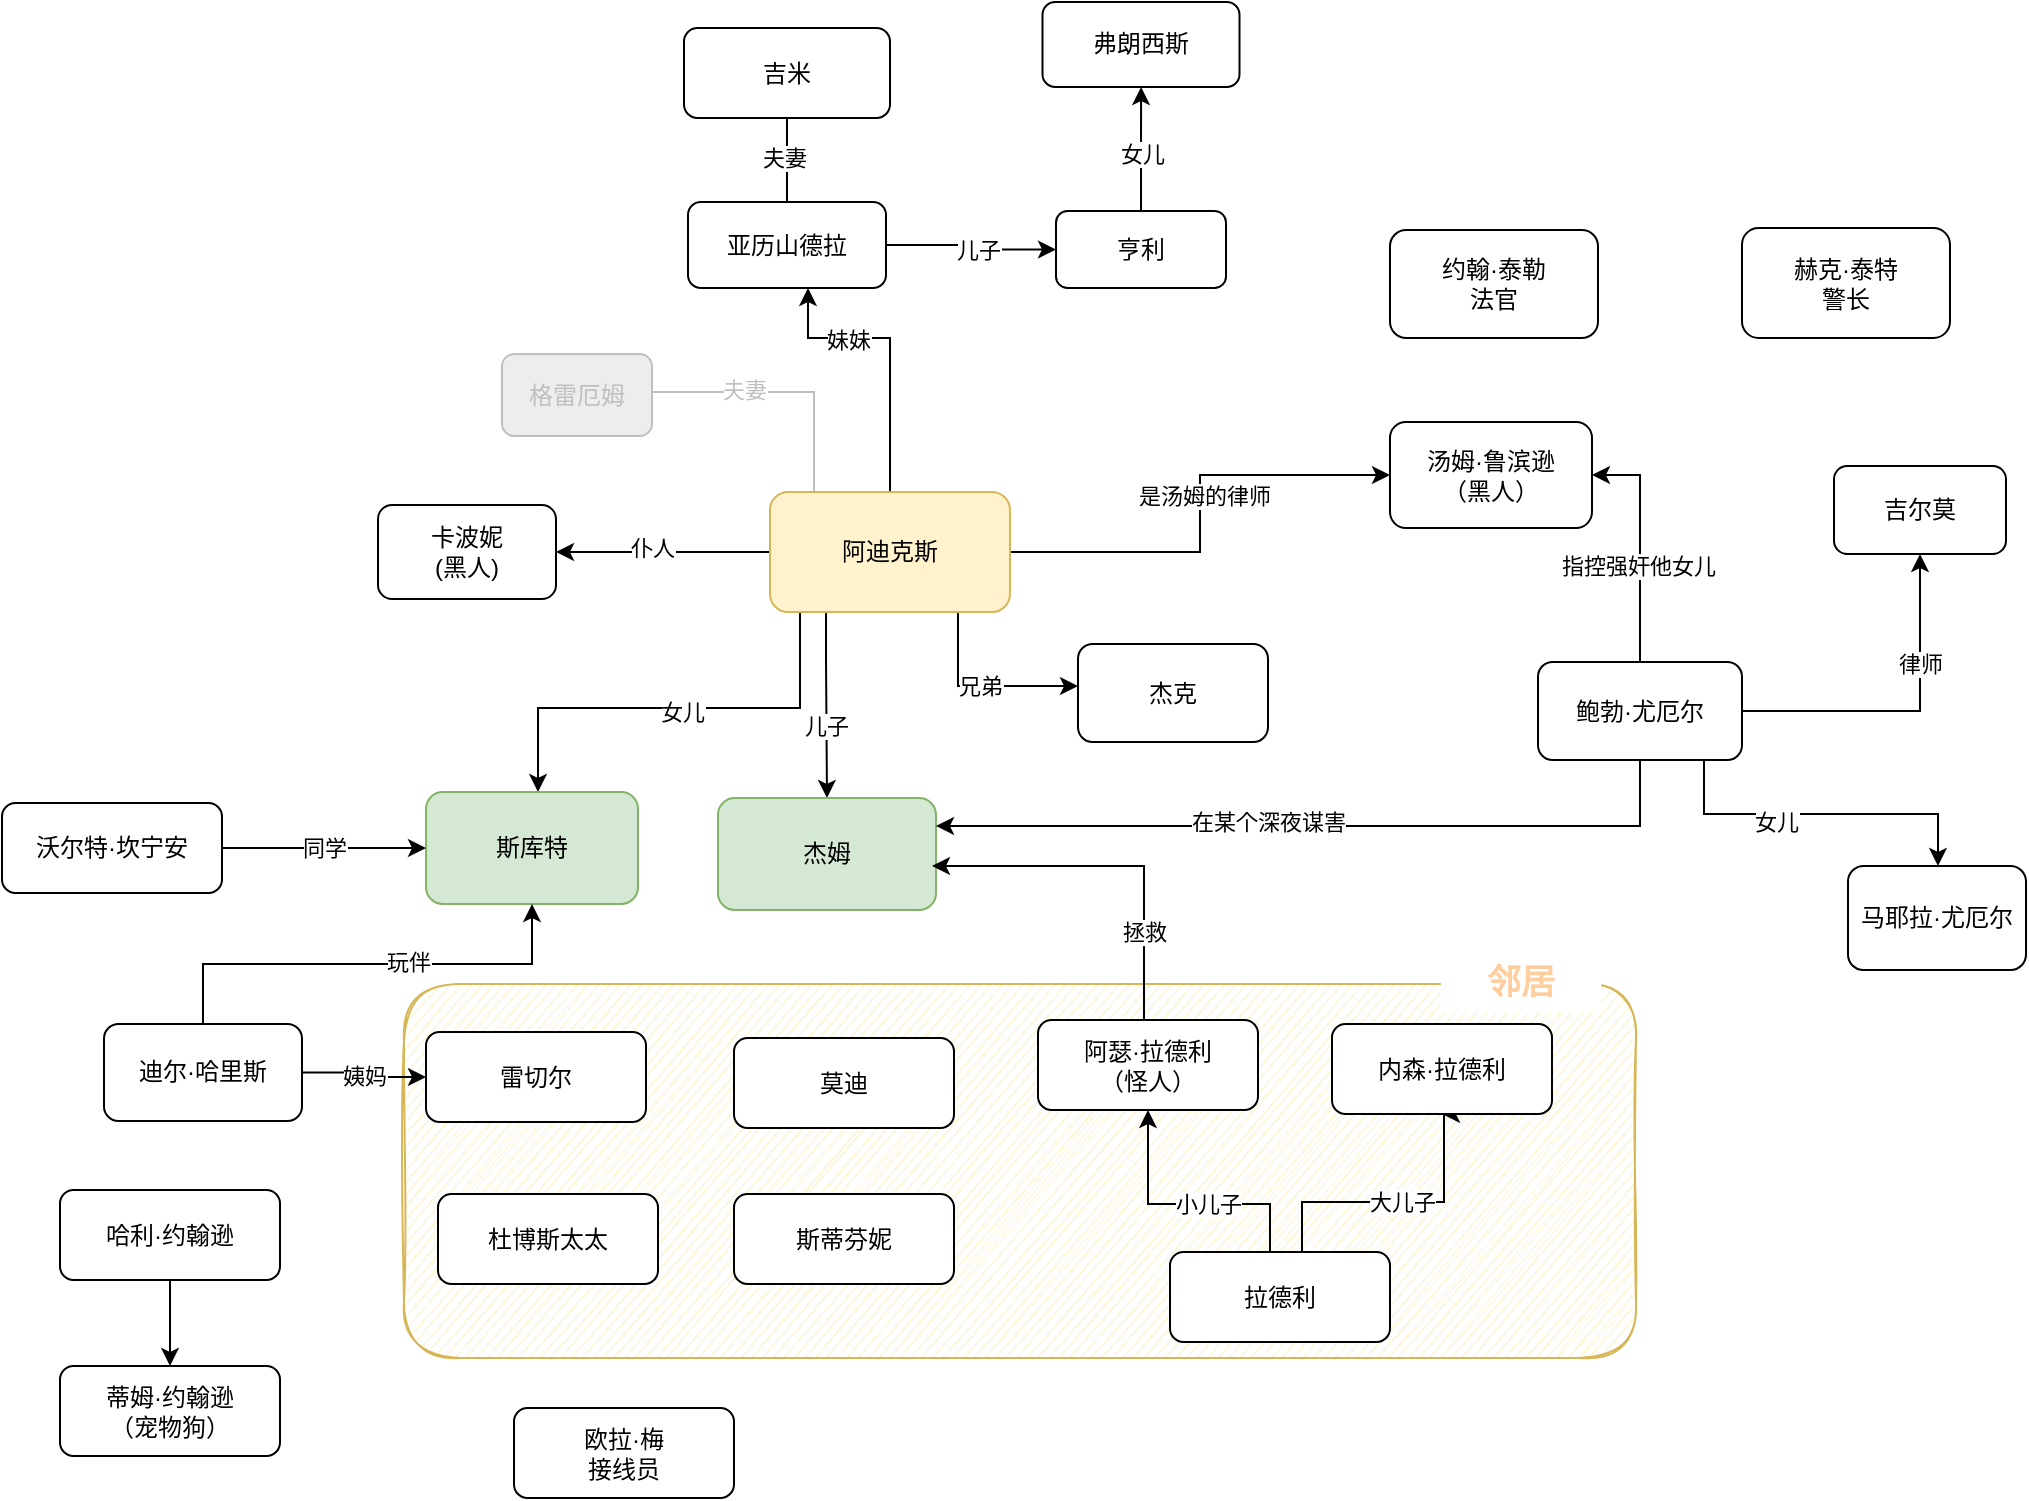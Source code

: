 <mxfile version="17.1.2" type="github">
  <diagram id="kwEa-XvYPqHJNM9P5Y8y" name="Page-1">
    <mxGraphModel dx="2059" dy="788" grid="0" gridSize="10" guides="1" tooltips="1" connect="1" arrows="1" fold="1" page="1" pageScale="1" pageWidth="827" pageHeight="1169" math="0" shadow="0">
      <root>
        <mxCell id="0" />
        <mxCell id="1" parent="0" />
        <mxCell id="u2bE1SjppBddsWff6TGJ-12" value="" style="rounded=1;whiteSpace=wrap;html=1;strokeColor=#d6b656;fillColor=#fff2cc;sketch=1;" vertex="1" parent="1">
          <mxGeometry x="26" y="544" width="616" height="187" as="geometry" />
        </mxCell>
        <mxCell id="xIzXu2N2-aK4Hv0oXQ2q-3" value="" style="edgeStyle=orthogonalEdgeStyle;rounded=0;orthogonalLoop=1;jettySize=auto;html=1;" parent="1" source="xIzXu2N2-aK4Hv0oXQ2q-1" target="xIzXu2N2-aK4Hv0oXQ2q-2" edge="1">
          <mxGeometry relative="1" as="geometry">
            <Array as="points">
              <mxPoint x="224" y="406" />
              <mxPoint x="93" y="406" />
            </Array>
          </mxGeometry>
        </mxCell>
        <mxCell id="xIzXu2N2-aK4Hv0oXQ2q-7" value="女儿" style="edgeLabel;html=1;align=center;verticalAlign=middle;resizable=0;points=[];" parent="xIzXu2N2-aK4Hv0oXQ2q-3" vertex="1" connectable="0">
          <mxGeometry x="-0.025" y="2" relative="1" as="geometry">
            <mxPoint as="offset" />
          </mxGeometry>
        </mxCell>
        <mxCell id="xIzXu2N2-aK4Hv0oXQ2q-5" value="" style="edgeStyle=orthogonalEdgeStyle;rounded=0;orthogonalLoop=1;jettySize=auto;html=1;endArrow=none;endFill=0;strokeColor=#BFBFBF;" parent="1" source="xIzXu2N2-aK4Hv0oXQ2q-1" target="xIzXu2N2-aK4Hv0oXQ2q-4" edge="1">
          <mxGeometry relative="1" as="geometry">
            <Array as="points">
              <mxPoint x="231" y="248" />
            </Array>
          </mxGeometry>
        </mxCell>
        <mxCell id="xIzXu2N2-aK4Hv0oXQ2q-6" value="夫妻" style="edgeLabel;html=1;align=center;verticalAlign=middle;resizable=0;points=[];fontColor=#BFBFBF;" parent="xIzXu2N2-aK4Hv0oXQ2q-5" vertex="1" connectable="0">
          <mxGeometry x="0.25" y="1" relative="1" as="geometry">
            <mxPoint x="-3" y="-2" as="offset" />
          </mxGeometry>
        </mxCell>
        <mxCell id="xIzXu2N2-aK4Hv0oXQ2q-12" value="" style="edgeStyle=orthogonalEdgeStyle;rounded=0;orthogonalLoop=1;jettySize=auto;html=1;endArrow=classic;endFill=1;" parent="1" source="xIzXu2N2-aK4Hv0oXQ2q-1" target="xIzXu2N2-aK4Hv0oXQ2q-11" edge="1">
          <mxGeometry relative="1" as="geometry">
            <Array as="points">
              <mxPoint x="269" y="221" />
              <mxPoint x="228" y="221" />
            </Array>
          </mxGeometry>
        </mxCell>
        <mxCell id="xIzXu2N2-aK4Hv0oXQ2q-13" value="妹妹" style="edgeLabel;html=1;align=center;verticalAlign=middle;resizable=0;points=[];" parent="xIzXu2N2-aK4Hv0oXQ2q-12" vertex="1" connectable="0">
          <mxGeometry x="-0.406" y="3" relative="1" as="geometry">
            <mxPoint x="-18" y="-34" as="offset" />
          </mxGeometry>
        </mxCell>
        <mxCell id="xIzXu2N2-aK4Hv0oXQ2q-24" value="" style="edgeStyle=orthogonalEdgeStyle;rounded=0;orthogonalLoop=1;jettySize=auto;html=1;endArrow=classic;endFill=1;" parent="1" source="xIzXu2N2-aK4Hv0oXQ2q-1" target="xIzXu2N2-aK4Hv0oXQ2q-23" edge="1">
          <mxGeometry relative="1" as="geometry">
            <Array as="points">
              <mxPoint x="303" y="395" />
            </Array>
          </mxGeometry>
        </mxCell>
        <mxCell id="xIzXu2N2-aK4Hv0oXQ2q-25" value="兄弟" style="edgeLabel;html=1;align=center;verticalAlign=middle;resizable=0;points=[];" parent="xIzXu2N2-aK4Hv0oXQ2q-24" vertex="1" connectable="0">
          <mxGeometry x="0.15" y="-3" relative="1" as="geometry">
            <mxPoint x="-8" y="-3" as="offset" />
          </mxGeometry>
        </mxCell>
        <mxCell id="xIzXu2N2-aK4Hv0oXQ2q-27" style="edgeStyle=orthogonalEdgeStyle;rounded=0;orthogonalLoop=1;jettySize=auto;html=1;entryX=1;entryY=0.5;entryDx=0;entryDy=0;endArrow=classic;endFill=1;" parent="1" source="xIzXu2N2-aK4Hv0oXQ2q-1" target="xIzXu2N2-aK4Hv0oXQ2q-26" edge="1">
          <mxGeometry relative="1" as="geometry" />
        </mxCell>
        <mxCell id="xIzXu2N2-aK4Hv0oXQ2q-28" value="仆人" style="edgeLabel;html=1;align=center;verticalAlign=middle;resizable=0;points=[];" parent="xIzXu2N2-aK4Hv0oXQ2q-27" vertex="1" connectable="0">
          <mxGeometry x="0.103" y="-2" relative="1" as="geometry">
            <mxPoint as="offset" />
          </mxGeometry>
        </mxCell>
        <mxCell id="xIzXu2N2-aK4Hv0oXQ2q-42" style="edgeStyle=orthogonalEdgeStyle;rounded=0;orthogonalLoop=1;jettySize=auto;html=1;entryX=0.5;entryY=0;entryDx=0;entryDy=0;startArrow=none;startFill=0;endArrow=classic;endFill=1;" parent="1" source="xIzXu2N2-aK4Hv0oXQ2q-1" target="xIzXu2N2-aK4Hv0oXQ2q-8" edge="1">
          <mxGeometry relative="1" as="geometry">
            <Array as="points">
              <mxPoint x="237" y="381" />
              <mxPoint x="237" y="381" />
            </Array>
          </mxGeometry>
        </mxCell>
        <mxCell id="xIzXu2N2-aK4Hv0oXQ2q-43" value="儿子" style="edgeLabel;html=1;align=center;verticalAlign=middle;resizable=0;points=[];" parent="xIzXu2N2-aK4Hv0oXQ2q-42" vertex="1" connectable="0">
          <mxGeometry x="0.227" y="-1" relative="1" as="geometry">
            <mxPoint as="offset" />
          </mxGeometry>
        </mxCell>
        <mxCell id="i0vwGdIeo6l2HDmmLLKN-1" style="edgeStyle=orthogonalEdgeStyle;rounded=0;orthogonalLoop=1;jettySize=auto;html=1;" parent="1" source="xIzXu2N2-aK4Hv0oXQ2q-1" target="xIzXu2N2-aK4Hv0oXQ2q-41" edge="1">
          <mxGeometry relative="1" as="geometry" />
        </mxCell>
        <mxCell id="i0vwGdIeo6l2HDmmLLKN-2" value="是汤姆的律师" style="edgeLabel;html=1;align=center;verticalAlign=middle;resizable=0;points=[];" parent="i0vwGdIeo6l2HDmmLLKN-1" vertex="1" connectable="0">
          <mxGeometry x="0.082" y="-2" relative="1" as="geometry">
            <mxPoint as="offset" />
          </mxGeometry>
        </mxCell>
        <mxCell id="xIzXu2N2-aK4Hv0oXQ2q-1" value="阿迪克斯" style="rounded=1;whiteSpace=wrap;html=1;fillColor=#fff2cc;strokeColor=#d6b656;" parent="1" vertex="1">
          <mxGeometry x="209" y="298" width="120" height="60" as="geometry" />
        </mxCell>
        <mxCell id="xIzXu2N2-aK4Hv0oXQ2q-2" value="斯库特" style="rounded=1;whiteSpace=wrap;html=1;fillColor=#d5e8d4;strokeColor=#82b366;" parent="1" vertex="1">
          <mxGeometry x="37" y="448" width="106" height="56" as="geometry" />
        </mxCell>
        <mxCell id="xIzXu2N2-aK4Hv0oXQ2q-4" value="格雷厄姆" style="rounded=1;whiteSpace=wrap;html=1;fillColor=#EDEDED;fontColor=#BFBFBF;strokeColor=#BFBFBF;" parent="1" vertex="1">
          <mxGeometry x="75" y="229" width="75" height="41" as="geometry" />
        </mxCell>
        <mxCell id="xIzXu2N2-aK4Hv0oXQ2q-8" value="杰姆" style="rounded=1;whiteSpace=wrap;html=1;fillColor=#d5e8d4;strokeColor=#82b366;" parent="1" vertex="1">
          <mxGeometry x="183" y="451" width="109" height="56" as="geometry" />
        </mxCell>
        <mxCell id="xIzXu2N2-aK4Hv0oXQ2q-15" value="" style="edgeStyle=orthogonalEdgeStyle;rounded=0;orthogonalLoop=1;jettySize=auto;html=1;endArrow=none;endFill=0;" parent="1" source="xIzXu2N2-aK4Hv0oXQ2q-11" target="xIzXu2N2-aK4Hv0oXQ2q-14" edge="1">
          <mxGeometry relative="1" as="geometry" />
        </mxCell>
        <mxCell id="xIzXu2N2-aK4Hv0oXQ2q-16" value="夫妻" style="edgeLabel;html=1;align=center;verticalAlign=middle;resizable=0;points=[];" parent="xIzXu2N2-aK4Hv0oXQ2q-15" vertex="1" connectable="0">
          <mxGeometry x="0.1" y="1" relative="1" as="geometry">
            <mxPoint x="-1" y="1" as="offset" />
          </mxGeometry>
        </mxCell>
        <mxCell id="i0vwGdIeo6l2HDmmLLKN-7" style="edgeStyle=orthogonalEdgeStyle;rounded=0;orthogonalLoop=1;jettySize=auto;html=1;" parent="1" source="xIzXu2N2-aK4Hv0oXQ2q-11" target="xIzXu2N2-aK4Hv0oXQ2q-17" edge="1">
          <mxGeometry relative="1" as="geometry" />
        </mxCell>
        <mxCell id="i0vwGdIeo6l2HDmmLLKN-8" value="儿子" style="edgeLabel;html=1;align=center;verticalAlign=middle;resizable=0;points=[];" parent="i0vwGdIeo6l2HDmmLLKN-7" vertex="1" connectable="0">
          <mxGeometry y="3" relative="1" as="geometry">
            <mxPoint y="1" as="offset" />
          </mxGeometry>
        </mxCell>
        <mxCell id="xIzXu2N2-aK4Hv0oXQ2q-11" value="亚历山德拉" style="rounded=1;whiteSpace=wrap;html=1;" parent="1" vertex="1">
          <mxGeometry x="168" y="153" width="99" height="43" as="geometry" />
        </mxCell>
        <mxCell id="xIzXu2N2-aK4Hv0oXQ2q-14" value="吉米" style="rounded=1;whiteSpace=wrap;html=1;" parent="1" vertex="1">
          <mxGeometry x="166" y="66" width="103" height="45" as="geometry" />
        </mxCell>
        <mxCell id="xIzXu2N2-aK4Hv0oXQ2q-21" value="" style="edgeStyle=orthogonalEdgeStyle;rounded=0;orthogonalLoop=1;jettySize=auto;html=1;endArrow=classic;endFill=1;" parent="1" source="xIzXu2N2-aK4Hv0oXQ2q-17" target="xIzXu2N2-aK4Hv0oXQ2q-20" edge="1">
          <mxGeometry relative="1" as="geometry" />
        </mxCell>
        <mxCell id="xIzXu2N2-aK4Hv0oXQ2q-22" value="女儿" style="edgeLabel;html=1;align=center;verticalAlign=middle;resizable=0;points=[];" parent="xIzXu2N2-aK4Hv0oXQ2q-21" vertex="1" connectable="0">
          <mxGeometry x="-0.229" y="-3" relative="1" as="geometry">
            <mxPoint x="-3" y="-5" as="offset" />
          </mxGeometry>
        </mxCell>
        <mxCell id="xIzXu2N2-aK4Hv0oXQ2q-17" value="亨利" style="rounded=1;whiteSpace=wrap;html=1;" parent="1" vertex="1">
          <mxGeometry x="352" y="157.5" width="85" height="38.5" as="geometry" />
        </mxCell>
        <mxCell id="xIzXu2N2-aK4Hv0oXQ2q-20" value="弗朗西斯" style="rounded=1;whiteSpace=wrap;html=1;" parent="1" vertex="1">
          <mxGeometry x="345.25" y="53" width="98.5" height="42.5" as="geometry" />
        </mxCell>
        <mxCell id="xIzXu2N2-aK4Hv0oXQ2q-23" value="杰克" style="rounded=1;whiteSpace=wrap;html=1;" parent="1" vertex="1">
          <mxGeometry x="363" y="374" width="95" height="49" as="geometry" />
        </mxCell>
        <mxCell id="xIzXu2N2-aK4Hv0oXQ2q-26" value="卡波妮&lt;br&gt;(黑人)" style="rounded=1;whiteSpace=wrap;html=1;fillColor=#FFFFFF;" parent="1" vertex="1">
          <mxGeometry x="13" y="304.5" width="89" height="47" as="geometry" />
        </mxCell>
        <mxCell id="xIzXu2N2-aK4Hv0oXQ2q-31" value="姨妈" style="edgeStyle=orthogonalEdgeStyle;rounded=0;orthogonalLoop=1;jettySize=auto;html=1;endArrow=none;endFill=0;startArrow=classic;startFill=1;" parent="1" source="xIzXu2N2-aK4Hv0oXQ2q-29" target="xIzXu2N2-aK4Hv0oXQ2q-30" edge="1">
          <mxGeometry relative="1" as="geometry" />
        </mxCell>
        <mxCell id="xIzXu2N2-aK4Hv0oXQ2q-29" value="雷切尔" style="rounded=1;whiteSpace=wrap;html=1;" parent="1" vertex="1">
          <mxGeometry x="37" y="568" width="110" height="45" as="geometry" />
        </mxCell>
        <mxCell id="u2bE1SjppBddsWff6TGJ-5" value="" style="edgeStyle=orthogonalEdgeStyle;rounded=0;orthogonalLoop=1;jettySize=auto;html=1;exitX=0.5;exitY=0;exitDx=0;exitDy=0;" edge="1" parent="1" source="xIzXu2N2-aK4Hv0oXQ2q-30" target="xIzXu2N2-aK4Hv0oXQ2q-2">
          <mxGeometry relative="1" as="geometry" />
        </mxCell>
        <mxCell id="u2bE1SjppBddsWff6TGJ-6" value="玩伴" style="edgeLabel;html=1;align=center;verticalAlign=middle;resizable=0;points=[];" vertex="1" connectable="0" parent="u2bE1SjppBddsWff6TGJ-5">
          <mxGeometry x="0.275" y="-1" relative="1" as="geometry">
            <mxPoint x="-11" y="-2" as="offset" />
          </mxGeometry>
        </mxCell>
        <mxCell id="xIzXu2N2-aK4Hv0oXQ2q-30" value="迪尔·哈里斯" style="rounded=1;whiteSpace=wrap;html=1;" parent="1" vertex="1">
          <mxGeometry x="-124" y="564" width="99" height="48.5" as="geometry" />
        </mxCell>
        <mxCell id="u2bE1SjppBddsWff6TGJ-9" value="" style="edgeStyle=orthogonalEdgeStyle;rounded=0;orthogonalLoop=1;jettySize=auto;html=1;fontColor=#BFBFBF;strokeColor=#000000;" edge="1" parent="1" source="xIzXu2N2-aK4Hv0oXQ2q-32" target="xIzXu2N2-aK4Hv0oXQ2q-2">
          <mxGeometry relative="1" as="geometry" />
        </mxCell>
        <mxCell id="u2bE1SjppBddsWff6TGJ-10" value="同学" style="edgeLabel;html=1;align=center;verticalAlign=middle;resizable=0;points=[];fontColor=#000000;" vertex="1" connectable="0" parent="u2bE1SjppBddsWff6TGJ-9">
          <mxGeometry x="-0.056" y="-2" relative="1" as="geometry">
            <mxPoint x="3" y="-2" as="offset" />
          </mxGeometry>
        </mxCell>
        <mxCell id="xIzXu2N2-aK4Hv0oXQ2q-32" value="沃尔特·坎宁安" style="rounded=1;whiteSpace=wrap;html=1;" parent="1" vertex="1">
          <mxGeometry x="-175" y="453.5" width="110" height="45" as="geometry" />
        </mxCell>
        <mxCell id="xIzXu2N2-aK4Hv0oXQ2q-35" value="" style="edgeStyle=orthogonalEdgeStyle;rounded=0;orthogonalLoop=1;jettySize=auto;html=1;startArrow=none;startFill=0;endArrow=classic;endFill=1;exitX=0.5;exitY=0;exitDx=0;exitDy=0;" parent="1" source="xIzXu2N2-aK4Hv0oXQ2q-33" target="xIzXu2N2-aK4Hv0oXQ2q-34" edge="1">
          <mxGeometry relative="1" as="geometry">
            <Array as="points">
              <mxPoint x="459" y="654" />
              <mxPoint x="398" y="654" />
            </Array>
          </mxGeometry>
        </mxCell>
        <mxCell id="xIzXu2N2-aK4Hv0oXQ2q-38" value="小儿子" style="edgeLabel;html=1;align=center;verticalAlign=middle;resizable=0;points=[];" parent="xIzXu2N2-aK4Hv0oXQ2q-35" vertex="1" connectable="0">
          <mxGeometry x="-0.16" y="3" relative="1" as="geometry">
            <mxPoint x="-3" y="-3" as="offset" />
          </mxGeometry>
        </mxCell>
        <mxCell id="xIzXu2N2-aK4Hv0oXQ2q-39" style="edgeStyle=orthogonalEdgeStyle;rounded=0;orthogonalLoop=1;jettySize=auto;html=1;entryX=0.5;entryY=1;entryDx=0;entryDy=0;startArrow=none;startFill=0;endArrow=classic;endFill=1;" parent="1" source="xIzXu2N2-aK4Hv0oXQ2q-33" target="xIzXu2N2-aK4Hv0oXQ2q-37" edge="1">
          <mxGeometry relative="1" as="geometry">
            <Array as="points">
              <mxPoint x="475" y="653" />
              <mxPoint x="546" y="653" />
            </Array>
          </mxGeometry>
        </mxCell>
        <mxCell id="xIzXu2N2-aK4Hv0oXQ2q-40" value="大儿子" style="edgeLabel;html=1;align=center;verticalAlign=middle;resizable=0;points=[];" parent="xIzXu2N2-aK4Hv0oXQ2q-39" vertex="1" connectable="0">
          <mxGeometry x="0.241" y="4" relative="1" as="geometry">
            <mxPoint x="-13" y="4" as="offset" />
          </mxGeometry>
        </mxCell>
        <mxCell id="xIzXu2N2-aK4Hv0oXQ2q-33" value="拉德利" style="rounded=1;whiteSpace=wrap;html=1;" parent="1" vertex="1">
          <mxGeometry x="409" y="678" width="110" height="45" as="geometry" />
        </mxCell>
        <mxCell id="u2bE1SjppBddsWff6TGJ-3" style="edgeStyle=orthogonalEdgeStyle;rounded=0;orthogonalLoop=1;jettySize=auto;html=1;" edge="1" parent="1" source="xIzXu2N2-aK4Hv0oXQ2q-34">
          <mxGeometry relative="1" as="geometry">
            <mxPoint x="290" y="485" as="targetPoint" />
            <Array as="points">
              <mxPoint x="396" y="485" />
              <mxPoint x="292" y="485" />
            </Array>
          </mxGeometry>
        </mxCell>
        <mxCell id="u2bE1SjppBddsWff6TGJ-4" value="拯救" style="edgeLabel;html=1;align=center;verticalAlign=middle;resizable=0;points=[];" vertex="1" connectable="0" parent="u2bE1SjppBddsWff6TGJ-3">
          <mxGeometry x="-0.512" relative="1" as="geometry">
            <mxPoint as="offset" />
          </mxGeometry>
        </mxCell>
        <mxCell id="xIzXu2N2-aK4Hv0oXQ2q-34" value="阿瑟·拉德利&lt;br&gt;（怪人）" style="rounded=1;whiteSpace=wrap;html=1;" parent="1" vertex="1">
          <mxGeometry x="343" y="562" width="110" height="45" as="geometry" />
        </mxCell>
        <mxCell id="xIzXu2N2-aK4Hv0oXQ2q-37" value="内森·拉德利" style="rounded=1;whiteSpace=wrap;html=1;" parent="1" vertex="1">
          <mxGeometry x="490" y="564" width="110" height="45" as="geometry" />
        </mxCell>
        <mxCell id="xIzXu2N2-aK4Hv0oXQ2q-41" value="汤姆·鲁滨逊&lt;br&gt;（黑人）" style="rounded=1;whiteSpace=wrap;html=1;" parent="1" vertex="1">
          <mxGeometry x="519" y="263" width="101" height="53" as="geometry" />
        </mxCell>
        <mxCell id="xIzXu2N2-aK4Hv0oXQ2q-47" value="" style="edgeStyle=orthogonalEdgeStyle;rounded=0;orthogonalLoop=1;jettySize=auto;html=1;startArrow=none;startFill=0;endArrow=classic;endFill=1;" parent="1" source="xIzXu2N2-aK4Hv0oXQ2q-44" target="xIzXu2N2-aK4Hv0oXQ2q-46" edge="1">
          <mxGeometry relative="1" as="geometry" />
        </mxCell>
        <mxCell id="xIzXu2N2-aK4Hv0oXQ2q-44" value="哈利·约翰逊" style="rounded=1;whiteSpace=wrap;html=1;" parent="1" vertex="1">
          <mxGeometry x="-146" y="647" width="110" height="45" as="geometry" />
        </mxCell>
        <mxCell id="xIzXu2N2-aK4Hv0oXQ2q-45" value="斯蒂芬妮" style="rounded=1;whiteSpace=wrap;html=1;" parent="1" vertex="1">
          <mxGeometry x="191" y="649" width="110" height="45" as="geometry" />
        </mxCell>
        <mxCell id="xIzXu2N2-aK4Hv0oXQ2q-46" value="蒂姆·约翰逊&lt;br&gt;（宠物狗）" style="rounded=1;whiteSpace=wrap;html=1;" parent="1" vertex="1">
          <mxGeometry x="-146" y="735" width="110" height="45" as="geometry" />
        </mxCell>
        <mxCell id="i0vwGdIeo6l2HDmmLLKN-5" style="edgeStyle=orthogonalEdgeStyle;rounded=0;orthogonalLoop=1;jettySize=auto;html=1;entryX=1;entryY=0.5;entryDx=0;entryDy=0;" parent="1" source="i0vwGdIeo6l2HDmmLLKN-3" target="xIzXu2N2-aK4Hv0oXQ2q-41" edge="1">
          <mxGeometry relative="1" as="geometry" />
        </mxCell>
        <mxCell id="i0vwGdIeo6l2HDmmLLKN-6" value="指控强奸他女儿" style="edgeLabel;html=1;align=center;verticalAlign=middle;resizable=0;points=[];" parent="i0vwGdIeo6l2HDmmLLKN-5" vertex="1" connectable="0">
          <mxGeometry x="-0.17" y="1" relative="1" as="geometry">
            <mxPoint y="1" as="offset" />
          </mxGeometry>
        </mxCell>
        <mxCell id="i0vwGdIeo6l2HDmmLLKN-12" value="" style="edgeStyle=orthogonalEdgeStyle;rounded=0;orthogonalLoop=1;jettySize=auto;html=1;" parent="1" source="i0vwGdIeo6l2HDmmLLKN-3" target="i0vwGdIeo6l2HDmmLLKN-11" edge="1">
          <mxGeometry relative="1" as="geometry" />
        </mxCell>
        <mxCell id="i0vwGdIeo6l2HDmmLLKN-13" value="律师" style="edgeLabel;html=1;align=center;verticalAlign=middle;resizable=0;points=[];" parent="i0vwGdIeo6l2HDmmLLKN-12" vertex="1" connectable="0">
          <mxGeometry x="-0.163" relative="1" as="geometry">
            <mxPoint x="19" y="-24" as="offset" />
          </mxGeometry>
        </mxCell>
        <mxCell id="i0vwGdIeo6l2HDmmLLKN-15" value="" style="edgeStyle=orthogonalEdgeStyle;rounded=0;orthogonalLoop=1;jettySize=auto;html=1;exitX=0.5;exitY=1;exitDx=0;exitDy=0;" parent="1" source="i0vwGdIeo6l2HDmmLLKN-3" target="i0vwGdIeo6l2HDmmLLKN-14" edge="1">
          <mxGeometry relative="1" as="geometry">
            <Array as="points">
              <mxPoint x="676" y="432" />
              <mxPoint x="676" y="459" />
              <mxPoint x="793" y="459" />
            </Array>
          </mxGeometry>
        </mxCell>
        <mxCell id="i0vwGdIeo6l2HDmmLLKN-16" value="女儿" style="edgeLabel;html=1;align=center;verticalAlign=middle;resizable=0;points=[];" parent="i0vwGdIeo6l2HDmmLLKN-15" vertex="1" connectable="0">
          <mxGeometry x="-0.066" y="-3" relative="1" as="geometry">
            <mxPoint y="1" as="offset" />
          </mxGeometry>
        </mxCell>
        <mxCell id="u2bE1SjppBddsWff6TGJ-1" style="edgeStyle=orthogonalEdgeStyle;rounded=0;orthogonalLoop=1;jettySize=auto;html=1;entryX=1;entryY=0.25;entryDx=0;entryDy=0;" edge="1" parent="1" source="i0vwGdIeo6l2HDmmLLKN-3" target="xIzXu2N2-aK4Hv0oXQ2q-8">
          <mxGeometry relative="1" as="geometry">
            <mxPoint x="293" y="459" as="targetPoint" />
            <Array as="points">
              <mxPoint x="644" y="465" />
            </Array>
          </mxGeometry>
        </mxCell>
        <mxCell id="u2bE1SjppBddsWff6TGJ-2" value="在某个深夜谋害" style="edgeLabel;html=1;align=center;verticalAlign=middle;resizable=0;points=[];" vertex="1" connectable="0" parent="u2bE1SjppBddsWff6TGJ-1">
          <mxGeometry x="0.123" relative="1" as="geometry">
            <mxPoint x="-3" y="-2" as="offset" />
          </mxGeometry>
        </mxCell>
        <mxCell id="i0vwGdIeo6l2HDmmLLKN-3" value="鲍勃·尤厄尔" style="rounded=1;whiteSpace=wrap;html=1;" parent="1" vertex="1">
          <mxGeometry x="593" y="383" width="102" height="49" as="geometry" />
        </mxCell>
        <mxCell id="i0vwGdIeo6l2HDmmLLKN-9" value="约翰·泰勒&lt;br&gt;法官" style="rounded=1;whiteSpace=wrap;html=1;" parent="1" vertex="1">
          <mxGeometry x="519" y="167" width="104" height="54" as="geometry" />
        </mxCell>
        <mxCell id="i0vwGdIeo6l2HDmmLLKN-10" value="赫克·泰特&lt;br&gt;警长" style="rounded=1;whiteSpace=wrap;html=1;" parent="1" vertex="1">
          <mxGeometry x="695" y="166" width="104" height="55" as="geometry" />
        </mxCell>
        <mxCell id="i0vwGdIeo6l2HDmmLLKN-11" value="吉尔莫" style="rounded=1;whiteSpace=wrap;html=1;" parent="1" vertex="1">
          <mxGeometry x="741" y="285" width="86" height="44" as="geometry" />
        </mxCell>
        <mxCell id="i0vwGdIeo6l2HDmmLLKN-14" value="马耶拉·尤厄尔" style="rounded=1;whiteSpace=wrap;html=1;" parent="1" vertex="1">
          <mxGeometry x="748" y="485" width="89" height="52" as="geometry" />
        </mxCell>
        <mxCell id="u2bE1SjppBddsWff6TGJ-7" value="欧拉·梅&lt;br&gt;接线员" style="rounded=1;whiteSpace=wrap;html=1;" vertex="1" parent="1">
          <mxGeometry x="81" y="756" width="110" height="45" as="geometry" />
        </mxCell>
        <mxCell id="u2bE1SjppBddsWff6TGJ-8" value="莫迪" style="rounded=1;whiteSpace=wrap;html=1;" vertex="1" parent="1">
          <mxGeometry x="191" y="571" width="110" height="45" as="geometry" />
        </mxCell>
        <mxCell id="u2bE1SjppBddsWff6TGJ-13" value="邻居" style="text;html=1;strokeColor=none;fillColor=default;align=center;verticalAlign=middle;whiteSpace=wrap;rounded=0;sketch=1;fontColor=#FFCE9F;labelBorderColor=none;labelBackgroundColor=none;fontStyle=1;fontSize=17;" vertex="1" parent="1">
          <mxGeometry x="545" y="529" width="79" height="30" as="geometry" />
        </mxCell>
        <mxCell id="u2bE1SjppBddsWff6TGJ-14" value="杜博斯太太" style="rounded=1;whiteSpace=wrap;html=1;" vertex="1" parent="1">
          <mxGeometry x="43" y="649" width="110" height="45" as="geometry" />
        </mxCell>
      </root>
    </mxGraphModel>
  </diagram>
</mxfile>

